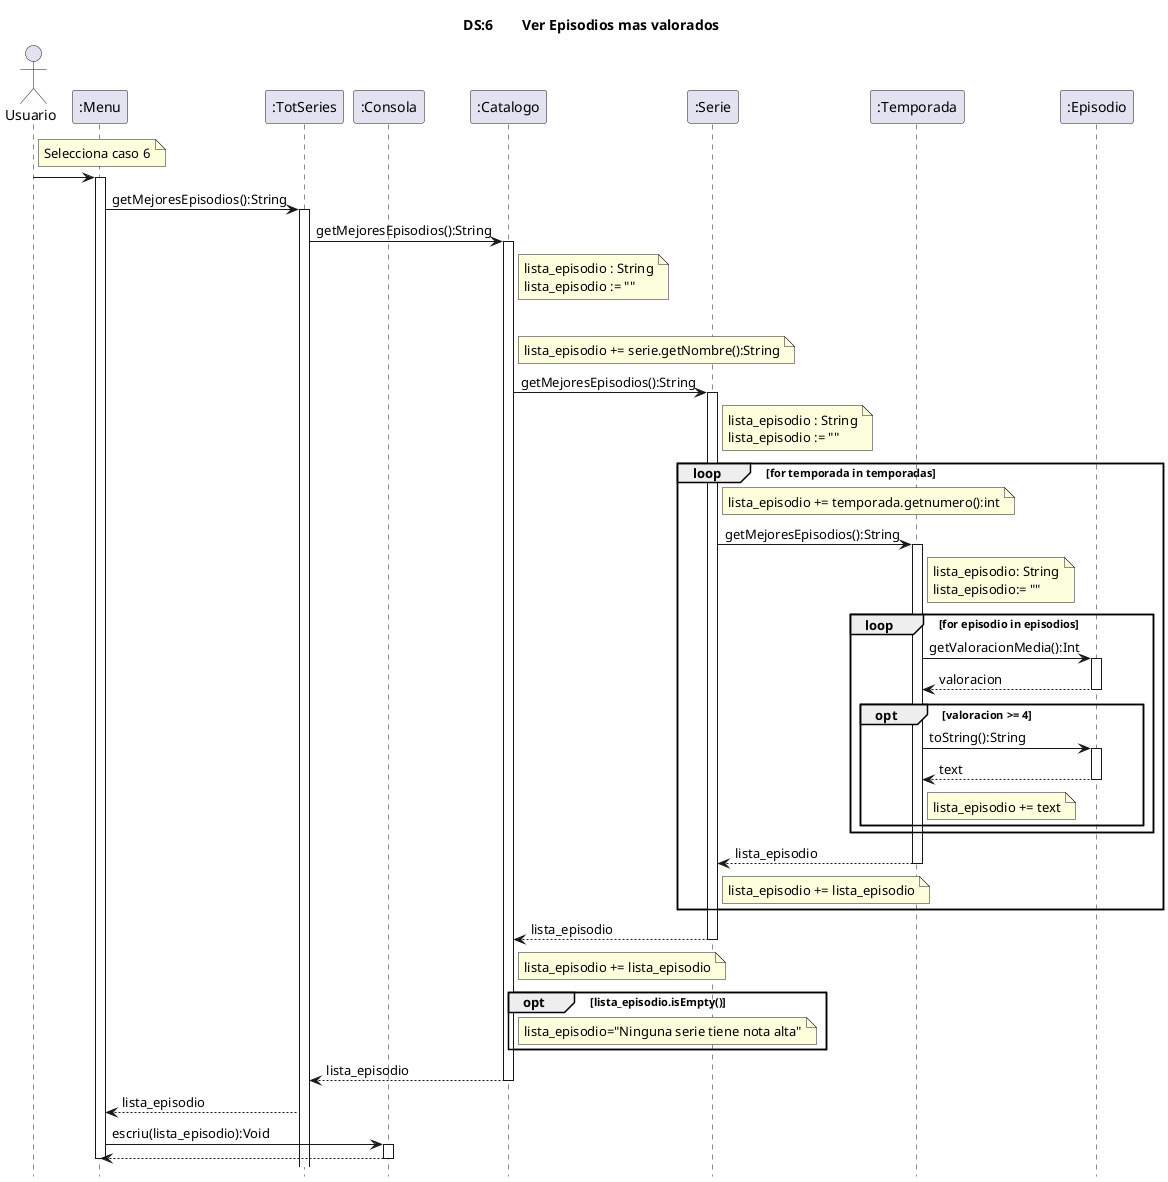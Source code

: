 @startuml
title	DS:6	Ver Episodios mas valorados
hide	footbox

actor Usuario
participant ":Menu" as Menu
participant ":TotSeries" as TotSeries
participant ":Consola" as Consola
participant ":Catalogo" as Catalogo
participant ":Serie" as Serie
participant ":Temporada" as Temporada
participant ":Episodio" as Episodio


note right Usuario
        Selecciona caso 6
    end note
Usuario -> Menu
activate Menu

Menu -> TotSeries:getMejoresEpisodios():String
activate TotSeries
TotSeries -> Catalogo:getMejoresEpisodios():String
activate Catalogo


note right Catalogo
    lista_episodio : String
    lista_episodio := ""
end note

loop for serie in series
    note right Catalogo
        lista_episodio += serie.getNombre():String
    end note
    Catalogo -> Serie:getMejoresEpisodios():String
    activate Serie

    note right Serie
    lista_episodio : String
    lista_episodio := ""
    end note

    loop for temporada in temporadas
        note right Serie
        lista_episodio += temporada.getnumero():int
        end note
        Serie -> Temporada:getMejoresEpisodios():String
        activate Temporada


        note right Temporada
            lista_episodio: String
            lista_episodio:= ""
        end note

        loop for episodio in episodios
            Temporada -> Episodio:getValoracionMedia():Int
            activate Episodio
            Episodio --> Temporada:valoracion
            deactivate Episodio

            opt valoracion >= 4
                Temporada -> Episodio:toString():String
                activate Episodio
                Episodio --> Temporada:text
                deactivate Episodio

                note right Temporada
                    lista_episodio += text
                end note

            end opt
        end loop
        Temporada --> Serie:lista_episodio
        deactivate Temporada


        note right Serie
            lista_episodio += lista_episodio
        end note

    end loop
    Serie --> Catalogo:lista_episodio
    deactivate Serie

     note right Catalogo
        lista_episodio += lista_episodio
    end note

    opt lista_episodio.isEmpty()
        note right Catalogo
            lista_episodio="Ninguna serie tiene nota alta"
        end note
        
end loop
Catalogo --> TotSeries:lista_episodio
deactivate Catalogo
TotSeries --> Menu:lista_episodio
Menu -> Consola : escriu(lista_episodio):Void
activate Consola
Consola --> Menu
deactivate Consola
deactivate Menu
@enduml
